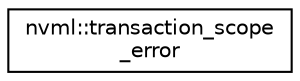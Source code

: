 digraph "Graphical Class Hierarchy"
{
  edge [fontname="Helvetica",fontsize="10",labelfontname="Helvetica",labelfontsize="10"];
  node [fontname="Helvetica",fontsize="10",shape=record];
  rankdir="LR";
  Node1 [label="nvml::transaction_scope\l_error",height=0.2,width=0.4,color="black", fillcolor="white", style="filled",URL="$classnvml_1_1transaction__scope__error.html",tooltip="Custom transaction error class. "];
}
